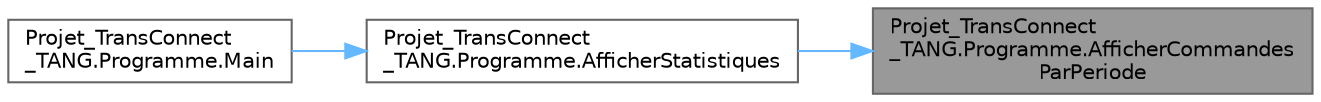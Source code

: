 digraph "Projet_TransConnect_TANG.Programme.AfficherCommandesParPeriode"
{
 // LATEX_PDF_SIZE
  bgcolor="transparent";
  edge [fontname=Helvetica,fontsize=10,labelfontname=Helvetica,labelfontsize=10];
  node [fontname=Helvetica,fontsize=10,shape=box,height=0.2,width=0.4];
  rankdir="RL";
  Node1 [id="Node000001",label="Projet_TransConnect\l_TANG.Programme.AfficherCommandes\lParPeriode",height=0.2,width=0.4,color="gray40", fillcolor="grey60", style="filled", fontcolor="black",tooltip="Affiche les commandes effectuées pendant une période donnée."];
  Node1 -> Node2 [id="edge3_Node000001_Node000002",dir="back",color="steelblue1",style="solid",tooltip=" "];
  Node2 [id="Node000002",label="Projet_TransConnect\l_TANG.Programme.AfficherStatistiques",height=0.2,width=0.4,color="grey40", fillcolor="white", style="filled",URL="$class_projet___trans_connect___t_a_n_g_1_1_programme.html#aa45af7fbaa322cdc8645c58daf915fa2",tooltip="Menu pour afficher les statistiques."];
  Node2 -> Node3 [id="edge4_Node000002_Node000003",dir="back",color="steelblue1",style="solid",tooltip=" "];
  Node3 [id="Node000003",label="Projet_TransConnect\l_TANG.Programme.Main",height=0.2,width=0.4,color="grey40", fillcolor="white", style="filled",URL="$class_projet___trans_connect___t_a_n_g_1_1_programme.html#a69d6e7595085ec66d0aa8018dce16cb0",tooltip=" "];
}

